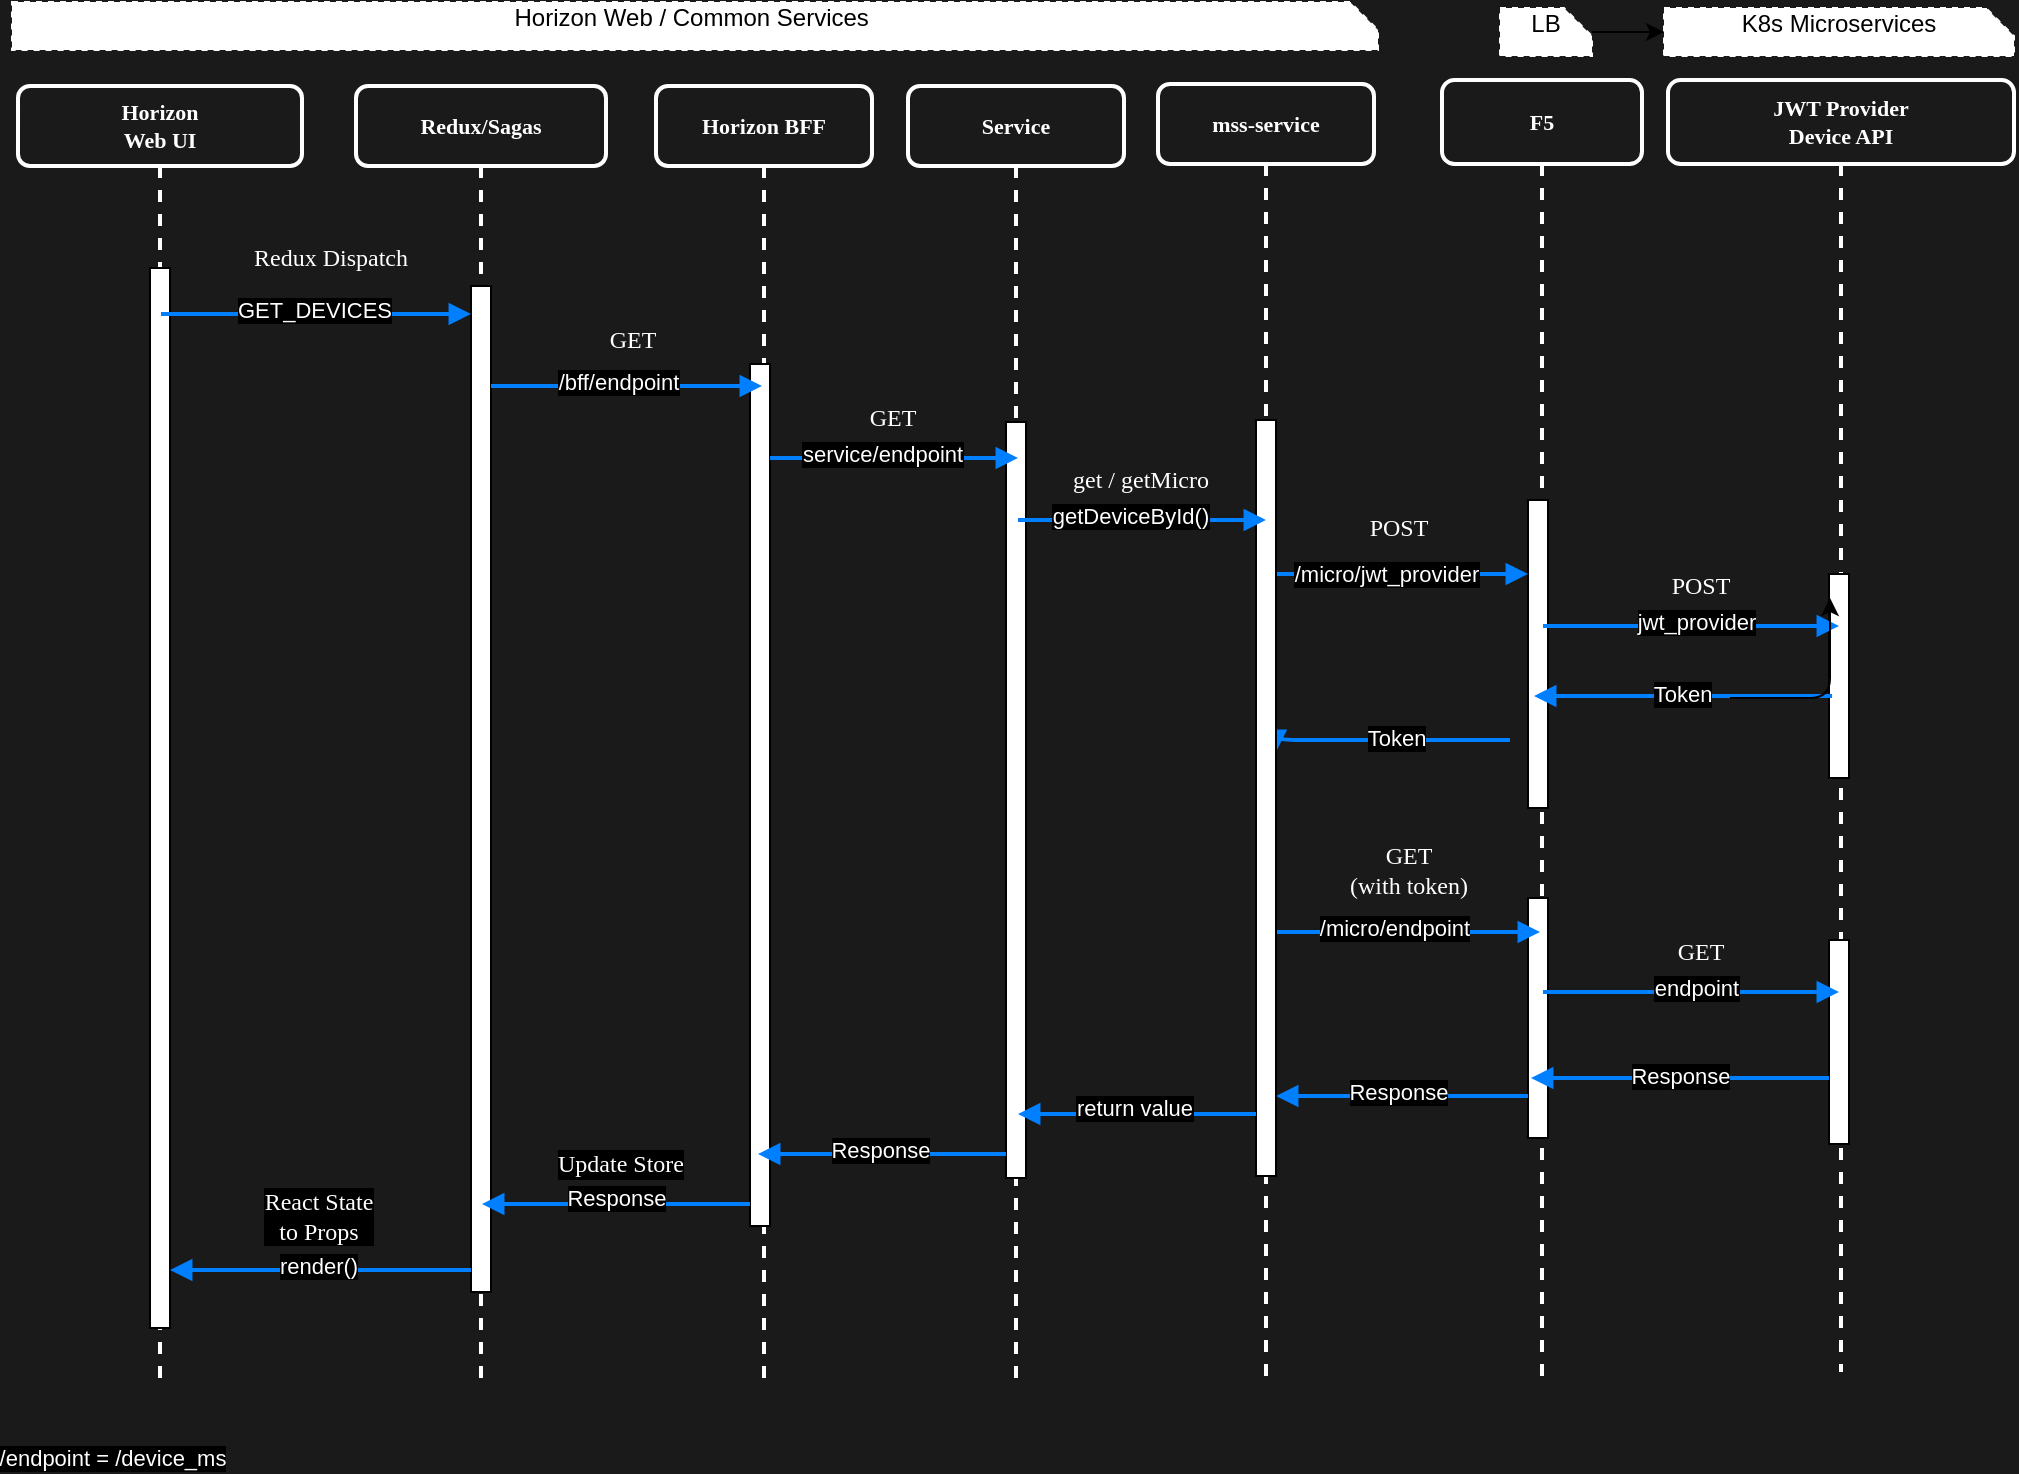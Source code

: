 <mxfile version="14.4.3" type="device"><diagram name="Page-1" id="13e1069c-82ec-6db2-03f1-153e76fe0fe0"><mxGraphModel dx="1395" dy="707" grid="0" gridSize="10" guides="1" tooltips="1" connect="1" arrows="1" fold="1" page="1" pageScale="1" pageWidth="1100" pageHeight="850" background="#1A1A1A" math="0" shadow="0"><root><mxCell id="0"/><mxCell id="1" parent="0"/><mxCell id="7baba1c4bc27f4b0-2" value="Redux/Sagas" style="shape=umlLifeline;perimeter=lifelinePerimeter;whiteSpace=wrap;html=1;container=1;collapsible=0;recursiveResize=0;outlineConnect=0;rounded=1;shadow=0;comic=0;labelBackgroundColor=none;strokeWidth=2;fontFamily=Verdana;fontSize=11;align=center;labelBorderColor=none;fillColor=none;strokeColor=#FFFFFF;fontColor=#FFFFFF;fontStyle=1" parent="1" vertex="1"><mxGeometry x="222" y="107" width="125" height="651" as="geometry"/></mxCell><mxCell id="uREQSluuwx92GK9Ku3RY-5" value="" style="html=1;points=[];perimeter=orthogonalPerimeter;rounded=0;shadow=0;comic=0;labelBackgroundColor=#ffffff;strokeWidth=1;fontFamily=Verdana;fontSize=12;align=center;labelBorderColor=#FFFFFF;" parent="7baba1c4bc27f4b0-2" vertex="1"><mxGeometry x="57.5" y="100" width="10" height="503" as="geometry"/></mxCell><mxCell id="7baba1c4bc27f4b0-8" value="Horizon&lt;br&gt;Web UI" style="shape=umlLifeline;perimeter=lifelinePerimeter;whiteSpace=wrap;html=1;container=1;collapsible=0;recursiveResize=0;outlineConnect=0;rounded=1;shadow=0;comic=0;labelBackgroundColor=none;strokeWidth=2;fontFamily=Verdana;fontSize=11;align=center;labelBorderColor=none;fillColor=none;strokeColor=#FFFFFF;fontColor=#FFFFFF;fontStyle=1" parent="1" vertex="1"><mxGeometry x="53" y="107.0" width="142" height="650" as="geometry"/></mxCell><mxCell id="7baba1c4bc27f4b0-9" value="" style="html=1;points=[];perimeter=orthogonalPerimeter;rounded=0;shadow=0;comic=0;labelBackgroundColor=#ffffff;strokeWidth=1;fontFamily=Verdana;fontSize=12;align=center;labelBorderColor=#FFFFFF;" parent="7baba1c4bc27f4b0-8" vertex="1"><mxGeometry x="66" y="91" width="10" height="530" as="geometry"/></mxCell><mxCell id="YKx6yXkzlYyvwfSFscby-1" value="F5" style="shape=umlLifeline;perimeter=lifelinePerimeter;whiteSpace=wrap;html=1;container=1;collapsible=0;recursiveResize=0;outlineConnect=0;rounded=1;shadow=0;comic=0;labelBackgroundColor=none;strokeWidth=2;fontFamily=Verdana;fontSize=11;align=center;size=42;labelBorderColor=none;fillColor=none;strokeColor=#FFFFFF;fontColor=#FFFFFF;fontStyle=1" parent="1" vertex="1"><mxGeometry x="765" y="104.0" width="100" height="649" as="geometry"/></mxCell><mxCell id="uREQSluuwx92GK9Ku3RY-14" value="" style="html=1;points=[];perimeter=orthogonalPerimeter;rounded=0;shadow=0;comic=0;labelBackgroundColor=#ffffff;strokeWidth=1;fontFamily=Verdana;fontSize=12;align=center;labelBorderColor=#FFFFFF;" parent="YKx6yXkzlYyvwfSFscby-1" vertex="1"><mxGeometry x="43" y="210" width="10" height="154" as="geometry"/></mxCell><mxCell id="iZ4HhTwMDWqXEDHxCPMK-29" value="" style="html=1;points=[];perimeter=orthogonalPerimeter;rounded=0;shadow=0;comic=0;labelBackgroundColor=#ffffff;strokeWidth=1;fontFamily=Verdana;fontSize=12;align=center;labelBorderColor=#FFFFFF;" parent="YKx6yXkzlYyvwfSFscby-1" vertex="1"><mxGeometry x="43" y="409" width="10" height="120" as="geometry"/></mxCell><mxCell id="HrZT_XQznURYI4eVECvP-5" value="JWT Provider&lt;br&gt;Device API" style="shape=umlLifeline;perimeter=lifelinePerimeter;whiteSpace=wrap;html=1;container=1;collapsible=0;recursiveResize=0;outlineConnect=0;rounded=1;shadow=0;comic=0;labelBackgroundColor=none;strokeWidth=2;fontFamily=Verdana;fontSize=11;align=center;size=42;labelBorderColor=none;fillColor=none;strokeColor=#FFFFFF;fontColor=#FFFFFF;fontStyle=1" parent="1" vertex="1"><mxGeometry x="878" y="104" width="173" height="646" as="geometry"/></mxCell><mxCell id="uREQSluuwx92GK9Ku3RY-13" value="" style="html=1;points=[];perimeter=orthogonalPerimeter;rounded=0;shadow=0;comic=0;labelBackgroundColor=#ffffff;strokeWidth=1;fontFamily=Verdana;fontSize=12;align=center;labelBorderColor=#FFFFFF;" parent="HrZT_XQznURYI4eVECvP-5" vertex="1"><mxGeometry x="80.5" y="247" width="10" height="102" as="geometry"/></mxCell><mxCell id="iZ4HhTwMDWqXEDHxCPMK-30" value="" style="html=1;points=[];perimeter=orthogonalPerimeter;rounded=0;shadow=0;comic=0;labelBackgroundColor=#ffffff;strokeWidth=1;fontFamily=Verdana;fontSize=12;align=center;labelBorderColor=#FFFFFF;" parent="HrZT_XQznURYI4eVECvP-5" vertex="1"><mxGeometry x="80.5" y="430" width="10" height="102" as="geometry"/></mxCell><mxCell id="iZ4HhTwMDWqXEDHxCPMK-31" value="GET" style="html=1;verticalAlign=bottom;endArrow=block;labelBackgroundColor=none;fontFamily=Verdana;fontSize=12;edgeStyle=elbowEdgeStyle;elbow=vertical;labelBorderColor=none;fontColor=#FFFFFF;strokeColor=#007FFF;strokeWidth=2;" parent="HrZT_XQznURYI4eVECvP-5" source="YKx6yXkzlYyvwfSFscby-1" edge="1"><mxGeometry x="0.06" y="11" relative="1" as="geometry"><mxPoint x="-44" y="456" as="sourcePoint"/><mxPoint x="85.5" y="456" as="targetPoint"/><Array as="points"><mxPoint x="-7" y="456"/><mxPoint x="28" y="443"/><mxPoint x="17" y="456"/><mxPoint x="29" y="447"/><mxPoint x="-46" y="401"/><mxPoint x="5" y="399"/><mxPoint x="3" y="389"/><mxPoint x="-55" y="372"/><mxPoint x="20.83" y="590"/><mxPoint x="-10.17" y="590"/><mxPoint x="-29.17" y="622"/><mxPoint x="-107.17" y="597"/><mxPoint x="-8.17" y="597.04"/><mxPoint x="-40.17" y="602.45"/></Array><mxPoint as="offset"/></mxGeometry></mxCell><mxCell id="iZ4HhTwMDWqXEDHxCPMK-32" value="endpoint" style="edgeLabel;html=1;align=center;verticalAlign=middle;resizable=0;points=[];fontColor=#FFFFFF;labelBackgroundColor=#000000;" parent="iZ4HhTwMDWqXEDHxCPMK-31" vertex="1" connectable="0"><mxGeometry x="0.024" y="2" relative="1" as="geometry"><mxPoint as="offset"/></mxGeometry></mxCell><mxCell id="iZ4HhTwMDWqXEDHxCPMK-33" value="" style="html=1;verticalAlign=bottom;endArrow=block;labelBackgroundColor=none;fontFamily=Verdana;fontSize=12;edgeStyle=elbowEdgeStyle;elbow=vertical;labelBorderColor=none;fontColor=#FFFFFF;strokeColor=#007FFF;strokeWidth=2;" parent="HrZT_XQznURYI4eVECvP-5" edge="1"><mxGeometry x="0.06" y="11" relative="1" as="geometry"><mxPoint x="80.5" y="499" as="sourcePoint"/><mxPoint x="-68.5" y="499" as="targetPoint"/><Array as="points"><mxPoint x="-26.5" y="499"/><mxPoint x="-27.5" y="523"/><mxPoint x="-24.5" y="510"/><mxPoint x="26.5" y="523"/><mxPoint x="1.5" y="474"/><mxPoint x="36.5" y="461"/><mxPoint x="25.5" y="474"/><mxPoint x="37.5" y="465"/><mxPoint x="-37.5" y="419"/><mxPoint x="13.5" y="417"/><mxPoint x="11.5" y="407"/><mxPoint x="-46.5" y="390"/><mxPoint x="29.33" y="608"/><mxPoint x="-1.67" y="608"/><mxPoint x="-20.67" y="640"/><mxPoint x="-98.67" y="615"/><mxPoint x="0.33" y="615.04"/><mxPoint x="-31.67" y="620.45"/></Array><mxPoint as="offset"/></mxGeometry></mxCell><mxCell id="iZ4HhTwMDWqXEDHxCPMK-34" value="Response" style="edgeLabel;html=1;align=center;verticalAlign=middle;resizable=0;points=[];fontColor=#FFFFFF;labelBackgroundColor=#000000;spacing=0;" parent="iZ4HhTwMDWqXEDHxCPMK-33" vertex="1" connectable="0"><mxGeometry x="0.024" y="2" relative="1" as="geometry"><mxPoint x="1.5" y="-3" as="offset"/></mxGeometry></mxCell><mxCell id="4G3p7n9DCKDM6Snda9eb-1" value="Horizon Web / Common Services&amp;nbsp;" style="shape=note;whiteSpace=wrap;html=1;size=14;verticalAlign=top;align=center;spacingTop=-6;dashed=1;strokeColor=#FFFFFF;" parent="1" vertex="1"><mxGeometry x="50" y="65" width="683" height="24" as="geometry"/></mxCell><mxCell id="uREQSluuwx92GK9Ku3RY-1" value="K8s Microservices" style="shape=note;whiteSpace=wrap;html=1;size=14;verticalAlign=top;align=center;spacingTop=-6;dashed=1;strokeColor=#FFFFFF;" parent="1" vertex="1"><mxGeometry x="876" y="68" width="175" height="24" as="geometry"/></mxCell><mxCell id="iZ4HhTwMDWqXEDHxCPMK-11" value="" style="edgeStyle=orthogonalEdgeStyle;rounded=0;orthogonalLoop=1;jettySize=auto;html=1;fontColor=#FFFFFF;" parent="1" source="uREQSluuwx92GK9Ku3RY-3" target="uREQSluuwx92GK9Ku3RY-1" edge="1"><mxGeometry relative="1" as="geometry"/></mxCell><mxCell id="uREQSluuwx92GK9Ku3RY-3" value="LB" style="shape=note;whiteSpace=wrap;html=1;size=14;verticalAlign=top;align=center;spacingTop=-6;dashed=1;strokeColor=#FFFFFF;" parent="1" vertex="1"><mxGeometry x="794" y="68" width="46" height="24" as="geometry"/></mxCell><mxCell id="uREQSluuwx92GK9Ku3RY-12" value="POST" style="html=1;verticalAlign=bottom;endArrow=block;labelBackgroundColor=none;fontFamily=Verdana;fontSize=12;edgeStyle=elbowEdgeStyle;elbow=vertical;labelBorderColor=none;fontColor=#FFFFFF;strokeColor=#007FFF;strokeWidth=2;" parent="1" source="YKx6yXkzlYyvwfSFscby-1" target="HrZT_XQznURYI4eVECvP-5" edge="1"><mxGeometry x="0.06" y="11" relative="1" as="geometry"><mxPoint x="783" y="293" as="sourcePoint"/><mxPoint x="905" y="511" as="targetPoint"/><Array as="points"><mxPoint x="871" y="377"/><mxPoint x="906" y="364"/><mxPoint x="895" y="377"/><mxPoint x="907" y="368"/><mxPoint x="832" y="322"/><mxPoint x="883" y="320"/><mxPoint x="881" y="310"/><mxPoint x="823" y="293"/><mxPoint x="898.83" y="511"/><mxPoint x="867.83" y="511"/><mxPoint x="848.83" y="543"/><mxPoint x="770.83" y="518"/><mxPoint x="869.83" y="518.04"/><mxPoint x="837.83" y="523.45"/></Array><mxPoint as="offset"/></mxGeometry></mxCell><mxCell id="iZ4HhTwMDWqXEDHxCPMK-20" value="jwt_provider" style="edgeLabel;html=1;align=center;verticalAlign=middle;resizable=0;points=[];fontColor=#FFFFFF;labelBackgroundColor=#000000;" parent="uREQSluuwx92GK9Ku3RY-12" vertex="1" connectable="0"><mxGeometry x="0.024" y="2" relative="1" as="geometry"><mxPoint as="offset"/></mxGeometry></mxCell><mxCell id="iZ4HhTwMDWqXEDHxCPMK-1" value="Horizon BFF" style="shape=umlLifeline;perimeter=lifelinePerimeter;whiteSpace=wrap;html=1;container=1;collapsible=0;recursiveResize=0;outlineConnect=0;rounded=1;shadow=0;comic=0;labelBackgroundColor=none;strokeWidth=2;fontFamily=Verdana;fontSize=11;align=center;labelBorderColor=none;fillColor=none;strokeColor=#FFFFFF;fontColor=#FFFFFF;fontStyle=1" parent="1" vertex="1"><mxGeometry x="372" y="107" width="108" height="651" as="geometry"/></mxCell><mxCell id="iZ4HhTwMDWqXEDHxCPMK-2" value="" style="html=1;points=[];perimeter=orthogonalPerimeter;rounded=0;shadow=0;comic=0;labelBackgroundColor=#ffffff;strokeWidth=1;fontFamily=Verdana;fontSize=12;align=center;labelBorderColor=#FFFFFF;" parent="iZ4HhTwMDWqXEDHxCPMK-1" vertex="1"><mxGeometry x="47" y="139" width="10" height="431" as="geometry"/></mxCell><mxCell id="iZ4HhTwMDWqXEDHxCPMK-5" value="Redux Dispatch" style="html=1;verticalAlign=bottom;endArrow=block;labelBackgroundColor=none;fontFamily=Verdana;fontSize=12;edgeStyle=elbowEdgeStyle;elbow=vertical;labelBorderColor=none;fontColor=#FFFFFF;strokeColor=#007FFF;strokeWidth=2;" parent="1" source="7baba1c4bc27f4b0-8" target="uREQSluuwx92GK9Ku3RY-5" edge="1"><mxGeometry x="0.089" y="19" relative="1" as="geometry"><mxPoint x="160.5" y="221" as="sourcePoint"/><mxPoint x="294" y="221.048" as="targetPoint"/><Array as="points"><mxPoint x="266.83" y="221"/><mxPoint x="235.83" y="221"/><mxPoint x="216.83" y="253"/><mxPoint x="138.83" y="228"/><mxPoint x="237.83" y="228.04"/><mxPoint x="205.83" y="233.45"/></Array><mxPoint as="offset"/></mxGeometry></mxCell><mxCell id="iZ4HhTwMDWqXEDHxCPMK-7" value="&lt;span class=&quot;pl-s&quot;&gt;&lt;span class=&quot;pl-pds&quot;&gt;&lt;/span&gt;GET_DEVICES&lt;span class=&quot;pl-pds&quot;&gt;&lt;/span&gt;&lt;/span&gt;" style="edgeLabel;html=1;align=center;verticalAlign=middle;resizable=0;points=[];fontColor=#FFFFFF;labelBackgroundColor=#000000;labelBorderColor=none;" parent="iZ4HhTwMDWqXEDHxCPMK-5" vertex="1" connectable="0"><mxGeometry x="0.307" y="25" relative="1" as="geometry"><mxPoint x="-25" y="23" as="offset"/></mxGeometry></mxCell><mxCell id="iZ4HhTwMDWqXEDHxCPMK-8" value="POST" style="html=1;verticalAlign=bottom;endArrow=block;labelBackgroundColor=none;fontFamily=Verdana;fontSize=12;edgeStyle=elbowEdgeStyle;elbow=horizontal;labelBorderColor=none;fontColor=#FFFFFF;strokeColor=#007FFF;strokeWidth=2;" parent="1" source="N51hGwHa5OqvSY7kH9jg-1" target="uREQSluuwx92GK9Ku3RY-14" edge="1"><mxGeometry x="-0.007" y="14" relative="1" as="geometry"><mxPoint x="733" y="333" as="sourcePoint"/><mxPoint x="529.0" y="253.048" as="targetPoint"/><Array as="points"><mxPoint x="790" y="351"/><mxPoint x="764" y="327"/><mxPoint x="598" y="309"/><mxPoint x="501.83" y="253"/><mxPoint x="470.83" y="253"/><mxPoint x="451.83" y="285"/><mxPoint x="373.83" y="260"/><mxPoint x="472.83" y="260.04"/><mxPoint x="440.83" y="265.45"/></Array><mxPoint as="offset"/></mxGeometry></mxCell><mxCell id="iZ4HhTwMDWqXEDHxCPMK-10" value="/micro/jwt_provider" style="edgeLabel;html=1;align=center;verticalAlign=middle;resizable=0;points=[];fontColor=#FFFFFF;labelBackgroundColor=#000000;labelBorderColor=none;" parent="iZ4HhTwMDWqXEDHxCPMK-8" vertex="1" connectable="0"><mxGeometry x="-0.069" y="26" relative="1" as="geometry"><mxPoint x="-1" y="26" as="offset"/></mxGeometry></mxCell><mxCell id="iZ4HhTwMDWqXEDHxCPMK-12" value="Service" style="shape=umlLifeline;perimeter=lifelinePerimeter;whiteSpace=wrap;html=1;container=1;collapsible=0;recursiveResize=0;outlineConnect=0;rounded=1;shadow=0;comic=0;labelBackgroundColor=none;strokeWidth=2;fontFamily=Verdana;fontSize=11;align=center;labelBorderColor=none;fillColor=none;strokeColor=#FFFFFF;fontColor=#FFFFFF;fontStyle=1" parent="1" vertex="1"><mxGeometry x="498" y="107" width="108" height="651" as="geometry"/></mxCell><mxCell id="iZ4HhTwMDWqXEDHxCPMK-13" value="" style="html=1;points=[];perimeter=orthogonalPerimeter;rounded=0;shadow=0;comic=0;labelBackgroundColor=#ffffff;strokeWidth=1;fontFamily=Verdana;fontSize=12;align=center;labelBorderColor=#FFFFFF;" parent="iZ4HhTwMDWqXEDHxCPMK-12" vertex="1"><mxGeometry x="49" y="168" width="10" height="378" as="geometry"/></mxCell><mxCell id="iZ4HhTwMDWqXEDHxCPMK-16" value="GET" style="html=1;verticalAlign=bottom;endArrow=block;labelBackgroundColor=none;fontFamily=Verdana;fontSize=12;edgeStyle=elbowEdgeStyle;elbow=vertical;labelBorderColor=none;fontColor=#FFFFFF;strokeColor=#007FFF;strokeWidth=2;" parent="1" edge="1"><mxGeometry x="0.041" y="14" relative="1" as="geometry"><mxPoint x="289.5" y="257" as="sourcePoint"/><mxPoint x="425" y="257" as="targetPoint"/><Array as="points"><mxPoint x="360" y="257"/><mxPoint x="304.33" y="264"/><mxPoint x="403.33" y="264.04"/><mxPoint x="371.33" y="269.45"/></Array><mxPoint as="offset"/></mxGeometry></mxCell><mxCell id="iZ4HhTwMDWqXEDHxCPMK-17" value="/bff/endpoint" style="edgeLabel;html=1;align=center;verticalAlign=middle;resizable=0;points=[];fontColor=#FFFFFF;labelBackgroundColor=#000000;labelBorderColor=none;" parent="iZ4HhTwMDWqXEDHxCPMK-16" vertex="1" connectable="0"><mxGeometry x="0.307" y="25" relative="1" as="geometry"><mxPoint x="-25" y="23" as="offset"/></mxGeometry></mxCell><mxCell id="iZ4HhTwMDWqXEDHxCPMK-18" value="GET" style="html=1;verticalAlign=bottom;endArrow=block;labelBackgroundColor=none;fontFamily=Verdana;fontSize=12;edgeStyle=elbowEdgeStyle;elbow=vertical;labelBorderColor=none;fontColor=#FFFFFF;strokeColor=#007FFF;strokeWidth=2;" parent="1" edge="1"><mxGeometry x="0.137" y="15" relative="1" as="geometry"><mxPoint x="429" y="293" as="sourcePoint"/><mxPoint x="553" y="293" as="targetPoint"/><Array as="points"><mxPoint x="499.5" y="293"/><mxPoint x="443.83" y="300"/><mxPoint x="542.83" y="300.04"/><mxPoint x="510.83" y="305.45"/></Array><mxPoint x="-10" y="4" as="offset"/></mxGeometry></mxCell><mxCell id="iZ4HhTwMDWqXEDHxCPMK-19" value="service/endpoint" style="edgeLabel;html=1;align=center;verticalAlign=middle;resizable=0;points=[];fontColor=#FFFFFF;labelBackgroundColor=#000000;labelBorderColor=none;" parent="iZ4HhTwMDWqXEDHxCPMK-18" vertex="1" connectable="0"><mxGeometry x="0.307" y="25" relative="1" as="geometry"><mxPoint x="-25" y="23" as="offset"/></mxGeometry></mxCell><mxCell id="iZ4HhTwMDWqXEDHxCPMK-23" value="" style="html=1;verticalAlign=bottom;endArrow=block;labelBackgroundColor=none;fontFamily=Verdana;fontSize=12;edgeStyle=elbowEdgeStyle;elbow=vertical;labelBorderColor=none;fontColor=#FFFFFF;strokeColor=#007FFF;strokeWidth=2;" parent="1" edge="1"><mxGeometry x="0.06" y="11" relative="1" as="geometry"><mxPoint x="960" y="412" as="sourcePoint"/><mxPoint x="811" y="412" as="targetPoint"/><Array as="points"><mxPoint x="853" y="412"/><mxPoint x="852" y="436"/><mxPoint x="855" y="423"/><mxPoint x="906" y="436"/><mxPoint x="881" y="387"/><mxPoint x="916" y="374"/><mxPoint x="905" y="387"/><mxPoint x="917" y="378"/><mxPoint x="842" y="332"/><mxPoint x="893" y="330"/><mxPoint x="891" y="320"/><mxPoint x="833" y="303"/><mxPoint x="908.83" y="521"/><mxPoint x="877.83" y="521"/><mxPoint x="858.83" y="553"/><mxPoint x="780.83" y="528"/><mxPoint x="879.83" y="528.04"/><mxPoint x="847.83" y="533.45"/></Array><mxPoint as="offset"/></mxGeometry></mxCell><mxCell id="iZ4HhTwMDWqXEDHxCPMK-24" value="Token" style="edgeLabel;html=1;align=center;verticalAlign=middle;resizable=0;points=[];fontColor=#FFFFFF;labelBackgroundColor=#000000;spacing=0;" parent="iZ4HhTwMDWqXEDHxCPMK-23" vertex="1" connectable="0"><mxGeometry x="0.024" y="2" relative="1" as="geometry"><mxPoint x="1" y="-3" as="offset"/></mxGeometry></mxCell><mxCell id="iZ4HhTwMDWqXEDHxCPMK-25" value="" style="html=1;verticalAlign=bottom;endArrow=block;labelBackgroundColor=none;fontFamily=Verdana;fontSize=12;edgeStyle=elbowEdgeStyle;elbow=vertical;labelBorderColor=none;fontColor=#FFFFFF;strokeColor=#007FFF;strokeWidth=2;" parent="1" edge="1"><mxGeometry x="0.06" y="11" relative="1" as="geometry"><mxPoint x="799" y="434" as="sourcePoint"/><mxPoint x="682" y="440.03" as="targetPoint"/><Array as="points"><mxPoint x="739" y="434"/><mxPoint x="683" y="456.03"/><mxPoint x="658" y="407.03"/><mxPoint x="693" y="394.03"/><mxPoint x="682" y="407.03"/><mxPoint x="694" y="398.03"/><mxPoint x="619" y="352.03"/><mxPoint x="670" y="350.03"/><mxPoint x="668" y="340.03"/><mxPoint x="610" y="323.03"/><mxPoint x="685.83" y="541.03"/><mxPoint x="654.83" y="541.03"/><mxPoint x="635.83" y="573.03"/><mxPoint x="557.83" y="548.03"/><mxPoint x="656.83" y="548.07"/><mxPoint x="624.83" y="553.48"/></Array><mxPoint as="offset"/></mxGeometry></mxCell><mxCell id="iZ4HhTwMDWqXEDHxCPMK-26" value="Token" style="edgeLabel;html=1;align=center;verticalAlign=middle;resizable=0;points=[];fontColor=#FFFFFF;labelBackgroundColor=#000000;spacing=0;" parent="iZ4HhTwMDWqXEDHxCPMK-25" vertex="1" connectable="0"><mxGeometry x="0.024" y="2" relative="1" as="geometry"><mxPoint x="6" y="-3.5" as="offset"/></mxGeometry></mxCell><mxCell id="iZ4HhTwMDWqXEDHxCPMK-27" value="GET&lt;br&gt;(with token)" style="html=1;verticalAlign=bottom;endArrow=block;labelBackgroundColor=none;fontFamily=Verdana;fontSize=12;edgeStyle=elbowEdgeStyle;elbow=horizontal;labelBorderColor=none;fontColor=#FFFFFF;strokeColor=#007FFF;strokeWidth=2;" parent="1" source="N51hGwHa5OqvSY7kH9jg-2" target="YKx6yXkzlYyvwfSFscby-1" edge="1"><mxGeometry x="-0.007" y="14" relative="1" as="geometry"><mxPoint x="588" y="530" as="sourcePoint"/><mxPoint x="710" y="530" as="targetPoint"/><Array as="points"><mxPoint x="746" y="530"/><mxPoint x="596" y="506"/><mxPoint x="499.83" y="450"/><mxPoint x="468.83" y="450"/><mxPoint x="449.83" y="482"/><mxPoint x="371.83" y="457"/><mxPoint x="470.83" y="457.04"/><mxPoint x="438.83" y="462.45"/></Array><mxPoint as="offset"/></mxGeometry></mxCell><mxCell id="iZ4HhTwMDWqXEDHxCPMK-28" value="/micro/endpoint" style="edgeLabel;html=1;align=center;verticalAlign=middle;resizable=0;points=[];fontColor=#FFFFFF;labelBackgroundColor=#000000;labelBorderColor=none;" parent="iZ4HhTwMDWqXEDHxCPMK-27" vertex="1" connectable="0"><mxGeometry x="-0.069" y="26" relative="1" as="geometry"><mxPoint x="-2.5" y="24" as="offset"/></mxGeometry></mxCell><mxCell id="iZ4HhTwMDWqXEDHxCPMK-36" value="" style="html=1;verticalAlign=bottom;endArrow=block;labelBackgroundColor=none;fontFamily=Verdana;fontSize=12;edgeStyle=elbowEdgeStyle;elbow=vertical;labelBorderColor=none;fontColor=#FFFFFF;strokeColor=#007FFF;strokeWidth=2;" parent="1" source="iZ4HhTwMDWqXEDHxCPMK-29" target="N51hGwHa5OqvSY7kH9jg-2" edge="1"><mxGeometry x="0.06" y="11" relative="1" as="geometry"><mxPoint x="709" y="617" as="sourcePoint"/><mxPoint x="589" y="618" as="targetPoint"/><Array as="points"><mxPoint x="775" y="612"/><mxPoint x="748" y="618"/><mxPoint x="601" y="641"/><mxPoint x="604" y="628"/><mxPoint x="655" y="641"/><mxPoint x="630" y="592"/><mxPoint x="665" y="579"/><mxPoint x="654" y="592"/><mxPoint x="666" y="583"/><mxPoint x="591" y="537"/><mxPoint x="642" y="535"/><mxPoint x="640" y="525"/><mxPoint x="582" y="508"/><mxPoint x="657.83" y="726"/><mxPoint x="626.83" y="726"/><mxPoint x="607.83" y="758"/><mxPoint x="529.83" y="733"/><mxPoint x="628.83" y="733.04"/><mxPoint x="596.83" y="738.45"/></Array><mxPoint as="offset"/></mxGeometry></mxCell><mxCell id="iZ4HhTwMDWqXEDHxCPMK-37" value="Response" style="edgeLabel;html=1;align=center;verticalAlign=middle;resizable=0;points=[];fontColor=#FFFFFF;labelBackgroundColor=#000000;spacing=0;" parent="iZ4HhTwMDWqXEDHxCPMK-36" vertex="1" connectable="0"><mxGeometry x="0.024" y="2" relative="1" as="geometry"><mxPoint x="-1" y="-4" as="offset"/></mxGeometry></mxCell><mxCell id="iZ4HhTwMDWqXEDHxCPMK-38" value="" style="html=1;verticalAlign=bottom;endArrow=block;labelBackgroundColor=none;fontFamily=Verdana;fontSize=12;edgeStyle=elbowEdgeStyle;elbow=vertical;labelBorderColor=none;fontColor=#FFFFFF;strokeColor=#007FFF;strokeWidth=2;" parent="1" source="iZ4HhTwMDWqXEDHxCPMK-13" edge="1"><mxGeometry x="0.06" y="11" relative="1" as="geometry"><mxPoint x="539" y="641" as="sourcePoint"/><mxPoint x="423" y="641" as="targetPoint"/><Array as="points"><mxPoint x="448" y="641"/><mxPoint x="447" y="665"/><mxPoint x="450" y="652"/><mxPoint x="501" y="665"/><mxPoint x="476" y="616"/><mxPoint x="511" y="603"/><mxPoint x="500" y="616"/><mxPoint x="512" y="607"/><mxPoint x="437" y="561"/><mxPoint x="488" y="559"/><mxPoint x="486" y="549"/><mxPoint x="428" y="532"/><mxPoint x="503.83" y="750"/><mxPoint x="472.83" y="750"/><mxPoint x="453.83" y="782"/><mxPoint x="375.83" y="757"/><mxPoint x="474.83" y="757.04"/><mxPoint x="442.83" y="762.45"/></Array><mxPoint as="offset"/></mxGeometry></mxCell><mxCell id="iZ4HhTwMDWqXEDHxCPMK-39" value="Response" style="edgeLabel;html=1;align=center;verticalAlign=middle;resizable=0;points=[];fontColor=#FFFFFF;labelBackgroundColor=#000000;spacing=0;" parent="iZ4HhTwMDWqXEDHxCPMK-38" vertex="1" connectable="0"><mxGeometry x="0.024" y="2" relative="1" as="geometry"><mxPoint y="-4" as="offset"/></mxGeometry></mxCell><mxCell id="iZ4HhTwMDWqXEDHxCPMK-40" value="" style="html=1;verticalAlign=bottom;endArrow=block;labelBackgroundColor=none;fontFamily=Verdana;fontSize=12;edgeStyle=elbowEdgeStyle;elbow=vertical;labelBorderColor=none;fontColor=#FFFFFF;strokeColor=#007FFF;strokeWidth=2;" parent="1" source="iZ4HhTwMDWqXEDHxCPMK-2" target="7baba1c4bc27f4b0-2" edge="1"><mxGeometry x="0.06" y="11" relative="1" as="geometry"><mxPoint x="406" y="662" as="sourcePoint"/><mxPoint x="327" y="661" as="targetPoint"/><Array as="points"><mxPoint x="392" y="666"/><mxPoint x="318" y="682"/><mxPoint x="318" y="686"/><mxPoint x="321" y="673"/><mxPoint x="372" y="686"/><mxPoint x="347" y="637"/><mxPoint x="382" y="624"/><mxPoint x="371" y="637"/><mxPoint x="383" y="628"/><mxPoint x="308" y="582"/><mxPoint x="359" y="580"/><mxPoint x="357" y="570"/><mxPoint x="299" y="553"/><mxPoint x="374.83" y="771"/><mxPoint x="343.83" y="771"/><mxPoint x="324.83" y="803"/><mxPoint x="246.83" y="778"/><mxPoint x="345.83" y="778.04"/><mxPoint x="313.83" y="783.45"/></Array><mxPoint as="offset"/></mxGeometry></mxCell><mxCell id="iZ4HhTwMDWqXEDHxCPMK-41" value="Response" style="edgeLabel;html=1;align=center;verticalAlign=middle;resizable=0;points=[];fontColor=#FFFFFF;labelBackgroundColor=#000000;spacing=0;" parent="iZ4HhTwMDWqXEDHxCPMK-40" vertex="1" connectable="0"><mxGeometry x="0.024" y="2" relative="1" as="geometry"><mxPoint x="1" y="-5" as="offset"/></mxGeometry></mxCell><mxCell id="iZ4HhTwMDWqXEDHxCPMK-42" value="&lt;font face=&quot;Verdana&quot; style=&quot;font-size: 12px&quot;&gt;Update Store&lt;/font&gt;" style="edgeLabel;html=1;align=center;verticalAlign=middle;resizable=0;points=[];fontColor=#FFFFFF;labelBackgroundColor=#000000;" parent="iZ4HhTwMDWqXEDHxCPMK-40" vertex="1" connectable="0"><mxGeometry x="-0.572" y="2" relative="1" as="geometry"><mxPoint x="-37" y="-22" as="offset"/></mxGeometry></mxCell><mxCell id="iZ4HhTwMDWqXEDHxCPMK-44" value="" style="html=1;verticalAlign=bottom;endArrow=block;labelBackgroundColor=none;fontFamily=Verdana;fontSize=12;edgeStyle=elbowEdgeStyle;elbow=vertical;labelBorderColor=none;fontColor=#FFFFFF;strokeColor=#007FFF;strokeWidth=2;" parent="1" source="uREQSluuwx92GK9Ku3RY-5" target="7baba1c4bc27f4b0-9" edge="1"><mxGeometry x="0.06" y="11" relative="1" as="geometry"><mxPoint x="269.5" y="699" as="sourcePoint"/><mxPoint x="148" y="699" as="targetPoint"/><Array as="points"><mxPoint x="242.5" y="699"/><mxPoint x="168.5" y="715"/><mxPoint x="168.5" y="719"/><mxPoint x="171.5" y="706"/><mxPoint x="222.5" y="719"/><mxPoint x="197.5" y="670"/><mxPoint x="232.5" y="657"/><mxPoint x="221.5" y="670"/><mxPoint x="233.5" y="661"/><mxPoint x="158.5" y="615"/><mxPoint x="209.5" y="613"/><mxPoint x="207.5" y="603"/><mxPoint x="149.5" y="586"/><mxPoint x="225.33" y="804"/><mxPoint x="194.33" y="804"/><mxPoint x="175.33" y="836"/><mxPoint x="97.33" y="811"/><mxPoint x="196.33" y="811.04"/><mxPoint x="164.33" y="816.45"/></Array><mxPoint as="offset"/></mxGeometry></mxCell><mxCell id="iZ4HhTwMDWqXEDHxCPMK-45" value="render()" style="edgeLabel;html=1;align=center;verticalAlign=middle;resizable=0;points=[];fontColor=#FFFFFF;labelBackgroundColor=#000000;spacing=0;" parent="iZ4HhTwMDWqXEDHxCPMK-44" vertex="1" connectable="0"><mxGeometry x="0.024" y="2" relative="1" as="geometry"><mxPoint x="0.5" y="-4" as="offset"/></mxGeometry></mxCell><mxCell id="iZ4HhTwMDWqXEDHxCPMK-46" value="&lt;font face=&quot;Verdana&quot; style=&quot;font-size: 12px&quot;&gt;React State&lt;br&gt;to Props&lt;br&gt;&lt;/font&gt;" style="edgeLabel;html=1;align=center;verticalAlign=middle;resizable=0;points=[];fontColor=#FFFFFF;labelBackgroundColor=#000000;" parent="iZ4HhTwMDWqXEDHxCPMK-44" vertex="1" connectable="0"><mxGeometry x="-0.572" y="2" relative="1" as="geometry"><mxPoint x="-44.5" y="-29" as="offset"/></mxGeometry></mxCell><mxCell id="iZ4HhTwMDWqXEDHxCPMK-47" value="" style="edgeStyle=segmentEdgeStyle;endArrow=classic;html=1;fontColor=#FFFFFF;" parent="1" edge="1"><mxGeometry width="50" height="50" relative="1" as="geometry"><mxPoint x="909" y="413" as="sourcePoint"/><mxPoint x="959" y="363" as="targetPoint"/></mxGeometry></mxCell><mxCell id="N51hGwHa5OqvSY7kH9jg-1" value="mss-service" style="shape=umlLifeline;perimeter=lifelinePerimeter;whiteSpace=wrap;html=1;container=1;collapsible=0;recursiveResize=0;outlineConnect=0;rounded=1;shadow=0;comic=0;labelBackgroundColor=none;strokeWidth=2;fontFamily=Verdana;fontSize=11;align=center;labelBorderColor=none;fillColor=none;strokeColor=#FFFFFF;fontColor=#FFFFFF;fontStyle=1" parent="1" vertex="1"><mxGeometry x="623" y="106" width="108" height="651" as="geometry"/></mxCell><mxCell id="N51hGwHa5OqvSY7kH9jg-2" value="" style="html=1;points=[];perimeter=orthogonalPerimeter;rounded=0;shadow=0;comic=0;labelBackgroundColor=#ffffff;strokeWidth=1;fontFamily=Verdana;fontSize=12;align=center;labelBorderColor=#FFFFFF;" parent="N51hGwHa5OqvSY7kH9jg-1" vertex="1"><mxGeometry x="49" y="168" width="10" height="378" as="geometry"/></mxCell><mxCell id="N51hGwHa5OqvSY7kH9jg-3" value="get / getMicro" style="html=1;verticalAlign=bottom;endArrow=block;labelBackgroundColor=none;fontFamily=Verdana;fontSize=12;edgeStyle=elbowEdgeStyle;elbow=vertical;labelBorderColor=none;fontColor=#FFFFFF;strokeColor=#007FFF;strokeWidth=2;" parent="1" edge="1"><mxGeometry x="0.137" y="15" relative="1" as="geometry"><mxPoint x="553" y="324" as="sourcePoint"/><mxPoint x="677" y="324" as="targetPoint"/><Array as="points"><mxPoint x="623.5" y="324"/><mxPoint x="567.83" y="331"/><mxPoint x="666.83" y="331.04"/><mxPoint x="634.83" y="336.45"/></Array><mxPoint x="-10" y="4" as="offset"/></mxGeometry></mxCell><mxCell id="N51hGwHa5OqvSY7kH9jg-4" value="&lt;span class=&quot;pl-en&quot;&gt;getDeviceById()&lt;/span&gt;" style="edgeLabel;html=1;align=center;verticalAlign=middle;resizable=0;points=[];fontColor=#FFFFFF;labelBackgroundColor=#000000;labelBorderColor=none;" parent="N51hGwHa5OqvSY7kH9jg-3" vertex="1" connectable="0"><mxGeometry x="0.307" y="25" relative="1" as="geometry"><mxPoint x="-25" y="23" as="offset"/></mxGeometry></mxCell><mxCell id="N51hGwHa5OqvSY7kH9jg-5" value="" style="html=1;verticalAlign=bottom;endArrow=block;labelBackgroundColor=none;fontFamily=Verdana;fontSize=12;edgeStyle=elbowEdgeStyle;elbow=vertical;labelBorderColor=none;fontColor=#FFFFFF;strokeColor=#007FFF;strokeWidth=2;" parent="1" source="N51hGwHa5OqvSY7kH9jg-2" edge="1"><mxGeometry x="0.06" y="11" relative="1" as="geometry"><mxPoint x="652" y="621" as="sourcePoint"/><mxPoint x="553" y="621" as="targetPoint"/><Array as="points"><mxPoint x="592" y="621"/><mxPoint x="445" y="644"/><mxPoint x="448" y="631"/><mxPoint x="499" y="644"/><mxPoint x="474" y="595"/><mxPoint x="509" y="582"/><mxPoint x="498" y="595"/><mxPoint x="510" y="586"/><mxPoint x="435" y="540"/><mxPoint x="486" y="538"/><mxPoint x="484" y="528"/><mxPoint x="426" y="511"/><mxPoint x="501.83" y="729"/><mxPoint x="470.83" y="729"/><mxPoint x="451.83" y="761"/><mxPoint x="373.83" y="736"/><mxPoint x="472.83" y="736.04"/><mxPoint x="440.83" y="741.45"/></Array><mxPoint as="offset"/></mxGeometry></mxCell><mxCell id="N51hGwHa5OqvSY7kH9jg-6" value="return value" style="edgeLabel;html=1;align=center;verticalAlign=middle;resizable=0;points=[];fontColor=#FFFFFF;labelBackgroundColor=#000000;spacing=0;" parent="N51hGwHa5OqvSY7kH9jg-5" vertex="1" connectable="0"><mxGeometry x="0.024" y="2" relative="1" as="geometry"><mxPoint y="-5" as="offset"/></mxGeometry></mxCell><mxCell id="f-Lh8cCccNqEJab7quRR-1" value="/endpoint = /device_ms" style="edgeLabel;html=1;align=center;verticalAlign=middle;resizable=0;points=[];fontColor=#FFFFFF;labelBackgroundColor=#000000;labelBorderColor=none;" vertex="1" connectable="0" parent="1"><mxGeometry x="97" y="792" as="geometry"><mxPoint x="3" y="1" as="offset"/></mxGeometry></mxCell></root></mxGraphModel></diagram></mxfile>